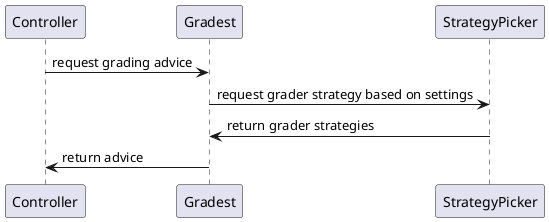 @startuml
Controller->Gradest : request grading advice
Gradest->StrategyPicker : request grader strategy based on settings
StrategyPicker->Gradest : return grader strategies
Gradest->Controller : return advice
@enduml